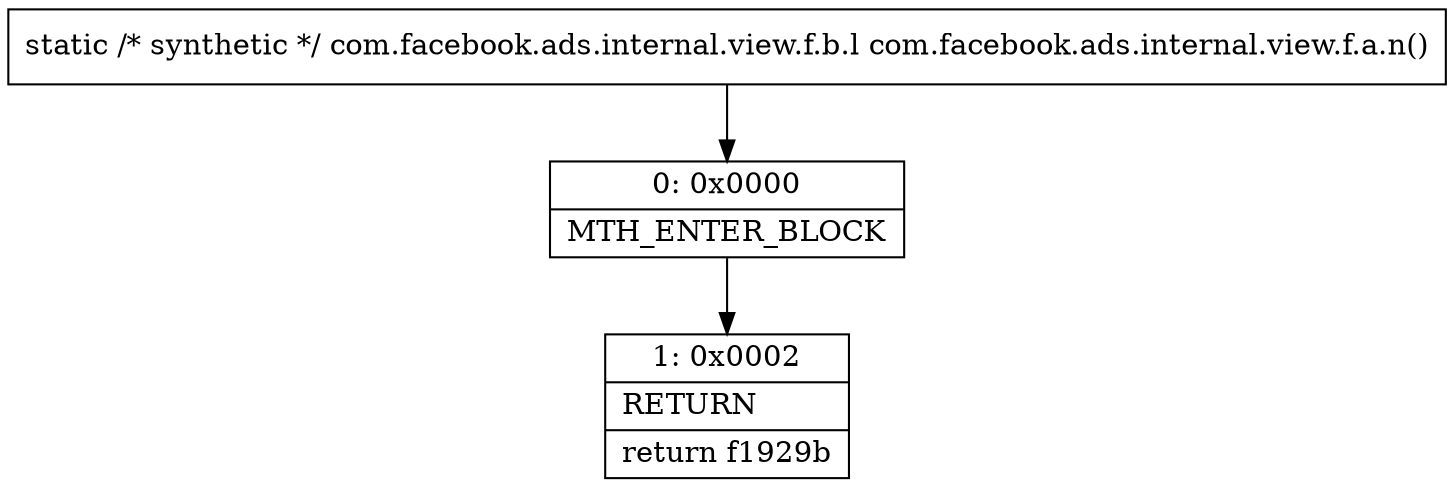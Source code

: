 digraph "CFG forcom.facebook.ads.internal.view.f.a.n()Lcom\/facebook\/ads\/internal\/view\/f\/b\/l;" {
Node_0 [shape=record,label="{0\:\ 0x0000|MTH_ENTER_BLOCK\l}"];
Node_1 [shape=record,label="{1\:\ 0x0002|RETURN\l|return f1929b\l}"];
MethodNode[shape=record,label="{static \/* synthetic *\/ com.facebook.ads.internal.view.f.b.l com.facebook.ads.internal.view.f.a.n() }"];
MethodNode -> Node_0;
Node_0 -> Node_1;
}

